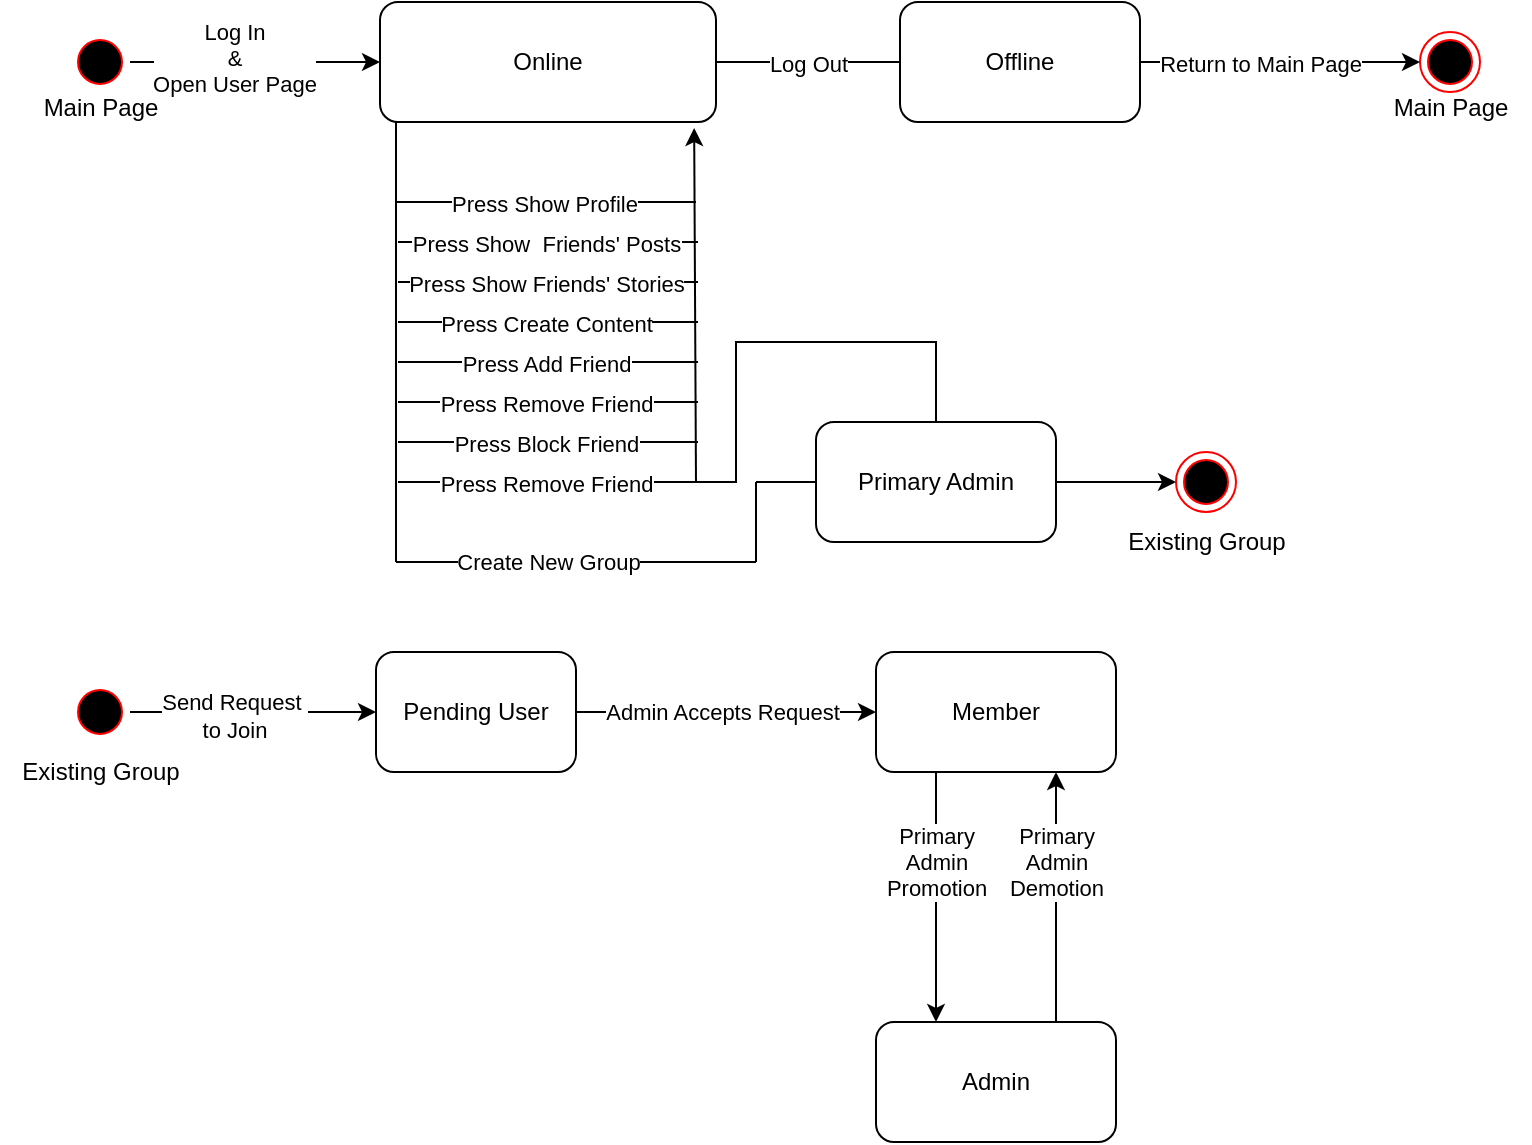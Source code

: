 <mxfile version="25.0.3">
  <diagram name="Page-1" id="G2bVK49X2XWENdSSJcSW">
    <mxGraphModel dx="880" dy="434" grid="1" gridSize="10" guides="1" tooltips="1" connect="1" arrows="1" fold="1" page="1" pageScale="1" pageWidth="827" pageHeight="1169" math="0" shadow="0">
      <root>
        <mxCell id="0" />
        <mxCell id="1" parent="0" />
        <mxCell id="Nie33L1LGUIJ3v2TZJb5-2" value="" style="ellipse;html=1;shape=endState;fillColor=#000000;strokeColor=#ff0000;" parent="1" vertex="1">
          <mxGeometry x="762" y="135" width="30" height="30" as="geometry" />
        </mxCell>
        <mxCell id="Nie33L1LGUIJ3v2TZJb5-4" value="Online" style="rounded=1;whiteSpace=wrap;html=1;" parent="1" vertex="1">
          <mxGeometry x="242" y="120" width="168" height="60" as="geometry" />
        </mxCell>
        <mxCell id="Nie33L1LGUIJ3v2TZJb5-5" value="" style="ellipse;html=1;shape=startState;fillColor=#000000;strokeColor=#ff0000;" parent="1" vertex="1">
          <mxGeometry x="87" y="135" width="30" height="30" as="geometry" />
        </mxCell>
        <mxCell id="Nie33L1LGUIJ3v2TZJb5-7" value="" style="endArrow=classic;html=1;rounded=0;exitX=1;exitY=0.5;exitDx=0;exitDy=0;entryX=0;entryY=0.5;entryDx=0;entryDy=0;" parent="1" source="Nie33L1LGUIJ3v2TZJb5-5" target="Nie33L1LGUIJ3v2TZJb5-4" edge="1">
          <mxGeometry width="50" height="50" relative="1" as="geometry">
            <mxPoint x="82" y="310" as="sourcePoint" />
            <mxPoint x="132" y="260" as="targetPoint" />
          </mxGeometry>
        </mxCell>
        <mxCell id="Nie33L1LGUIJ3v2TZJb5-10" value="Log In&lt;div&gt;&amp;amp;&lt;/div&gt;&lt;div&gt;Open User Page&lt;/div&gt;" style="edgeLabel;html=1;align=center;verticalAlign=middle;resizable=0;points=[];" parent="Nie33L1LGUIJ3v2TZJb5-7" vertex="1" connectable="0">
          <mxGeometry x="-0.18" y="2" relative="1" as="geometry">
            <mxPoint as="offset" />
          </mxGeometry>
        </mxCell>
        <mxCell id="Nie33L1LGUIJ3v2TZJb5-8" value="" style="endArrow=none;html=1;rounded=0;exitX=1;exitY=0.5;exitDx=0;exitDy=0;entryX=0;entryY=0.5;entryDx=0;entryDy=0;endFill=0;" parent="1" source="Nie33L1LGUIJ3v2TZJb5-4" target="Nie33L1LGUIJ3v2TZJb5-9" edge="1">
          <mxGeometry width="50" height="50" relative="1" as="geometry">
            <mxPoint x="392" y="149.5" as="sourcePoint" />
            <mxPoint x="502" y="150" as="targetPoint" />
          </mxGeometry>
        </mxCell>
        <mxCell id="Nie33L1LGUIJ3v2TZJb5-11" value="Log Out" style="edgeLabel;html=1;align=center;verticalAlign=middle;resizable=0;points=[];" parent="Nie33L1LGUIJ3v2TZJb5-8" vertex="1" connectable="0">
          <mxGeometry y="-1" relative="1" as="geometry">
            <mxPoint as="offset" />
          </mxGeometry>
        </mxCell>
        <mxCell id="Nie33L1LGUIJ3v2TZJb5-9" value="Offline" style="rounded=1;whiteSpace=wrap;html=1;" parent="1" vertex="1">
          <mxGeometry x="502" y="120" width="120" height="60" as="geometry" />
        </mxCell>
        <mxCell id="Nie33L1LGUIJ3v2TZJb5-14" value="" style="endArrow=classic;html=1;rounded=0;exitX=1;exitY=0.5;exitDx=0;exitDy=0;entryX=0;entryY=0.5;entryDx=0;entryDy=0;" parent="1" source="Nie33L1LGUIJ3v2TZJb5-9" target="Nie33L1LGUIJ3v2TZJb5-2" edge="1">
          <mxGeometry width="50" height="50" relative="1" as="geometry">
            <mxPoint x="642" y="290" as="sourcePoint" />
            <mxPoint x="692" y="240" as="targetPoint" />
          </mxGeometry>
        </mxCell>
        <mxCell id="Nie33L1LGUIJ3v2TZJb5-17" value="Return to Main Page" style="edgeLabel;html=1;align=center;verticalAlign=middle;resizable=0;points=[];" parent="Nie33L1LGUIJ3v2TZJb5-14" vertex="1" connectable="0">
          <mxGeometry x="-0.14" y="-1" relative="1" as="geometry">
            <mxPoint as="offset" />
          </mxGeometry>
        </mxCell>
        <mxCell id="Nie33L1LGUIJ3v2TZJb5-15" value="Main Page" style="text;html=1;align=center;verticalAlign=middle;resizable=0;points=[];autosize=1;strokeColor=none;fillColor=none;" parent="1" vertex="1">
          <mxGeometry x="62" y="158" width="80" height="30" as="geometry" />
        </mxCell>
        <mxCell id="Nie33L1LGUIJ3v2TZJb5-16" value="Main Page" style="text;html=1;align=center;verticalAlign=middle;resizable=0;points=[];autosize=1;strokeColor=none;fillColor=none;" parent="1" vertex="1">
          <mxGeometry x="737" y="158" width="80" height="30" as="geometry" />
        </mxCell>
        <mxCell id="Nie33L1LGUIJ3v2TZJb5-18" value="" style="endArrow=none;html=1;rounded=0;exitX=0.5;exitY=1;exitDx=0;exitDy=0;endFill=0;" parent="1" edge="1">
          <mxGeometry width="50" height="50" relative="1" as="geometry">
            <mxPoint x="250" y="180" as="sourcePoint" />
            <mxPoint x="250" y="400" as="targetPoint" />
          </mxGeometry>
        </mxCell>
        <mxCell id="Nie33L1LGUIJ3v2TZJb5-36" value="" style="endArrow=classic;html=1;rounded=0;entryX=0.935;entryY=1.05;entryDx=0;entryDy=0;entryPerimeter=0;" parent="1" target="Nie33L1LGUIJ3v2TZJb5-4" edge="1">
          <mxGeometry width="50" height="50" relative="1" as="geometry">
            <mxPoint x="400" y="360" as="sourcePoint" />
            <mxPoint x="440" y="360" as="targetPoint" />
          </mxGeometry>
        </mxCell>
        <mxCell id="Nie33L1LGUIJ3v2TZJb5-56" value="" style="endArrow=none;html=1;rounded=0;" parent="1" edge="1">
          <mxGeometry width="50" height="50" relative="1" as="geometry">
            <mxPoint x="250" y="220" as="sourcePoint" />
            <mxPoint x="400" y="220" as="targetPoint" />
          </mxGeometry>
        </mxCell>
        <mxCell id="Nie33L1LGUIJ3v2TZJb5-59" value="Press Show Profile" style="edgeLabel;html=1;align=center;verticalAlign=middle;resizable=0;points=[];" parent="Nie33L1LGUIJ3v2TZJb5-56" vertex="1" connectable="0">
          <mxGeometry x="-0.013" y="-1" relative="1" as="geometry">
            <mxPoint as="offset" />
          </mxGeometry>
        </mxCell>
        <mxCell id="Nie33L1LGUIJ3v2TZJb5-60" value="" style="endArrow=none;html=1;rounded=0;" parent="1" edge="1">
          <mxGeometry width="50" height="50" relative="1" as="geometry">
            <mxPoint x="251" y="240" as="sourcePoint" />
            <mxPoint x="401" y="240" as="targetPoint" />
          </mxGeometry>
        </mxCell>
        <mxCell id="Nie33L1LGUIJ3v2TZJb5-61" value="Press Show&amp;nbsp; Friends&#39; Posts" style="edgeLabel;html=1;align=center;verticalAlign=middle;resizable=0;points=[];" parent="Nie33L1LGUIJ3v2TZJb5-60" vertex="1" connectable="0">
          <mxGeometry x="-0.013" y="-1" relative="1" as="geometry">
            <mxPoint as="offset" />
          </mxGeometry>
        </mxCell>
        <mxCell id="Nie33L1LGUIJ3v2TZJb5-62" value="" style="endArrow=none;html=1;rounded=0;" parent="1" edge="1">
          <mxGeometry width="50" height="50" relative="1" as="geometry">
            <mxPoint x="251" y="280" as="sourcePoint" />
            <mxPoint x="401" y="280" as="targetPoint" />
          </mxGeometry>
        </mxCell>
        <mxCell id="Nie33L1LGUIJ3v2TZJb5-63" value="Press Create Content" style="edgeLabel;html=1;align=center;verticalAlign=middle;resizable=0;points=[];" parent="Nie33L1LGUIJ3v2TZJb5-62" vertex="1" connectable="0">
          <mxGeometry x="-0.013" y="-1" relative="1" as="geometry">
            <mxPoint as="offset" />
          </mxGeometry>
        </mxCell>
        <mxCell id="Nie33L1LGUIJ3v2TZJb5-68" value="" style="endArrow=none;html=1;rounded=0;" parent="1" edge="1">
          <mxGeometry width="50" height="50" relative="1" as="geometry">
            <mxPoint x="251" y="260" as="sourcePoint" />
            <mxPoint x="401" y="260" as="targetPoint" />
          </mxGeometry>
        </mxCell>
        <mxCell id="Nie33L1LGUIJ3v2TZJb5-69" value="Press Show Friends&#39; Stories" style="edgeLabel;html=1;align=center;verticalAlign=middle;resizable=0;points=[];" parent="Nie33L1LGUIJ3v2TZJb5-68" vertex="1" connectable="0">
          <mxGeometry x="-0.013" y="-1" relative="1" as="geometry">
            <mxPoint as="offset" />
          </mxGeometry>
        </mxCell>
        <mxCell id="Nie33L1LGUIJ3v2TZJb5-71" value="" style="endArrow=none;html=1;rounded=0;" parent="1" edge="1">
          <mxGeometry width="50" height="50" relative="1" as="geometry">
            <mxPoint x="251" y="300" as="sourcePoint" />
            <mxPoint x="401" y="300" as="targetPoint" />
          </mxGeometry>
        </mxCell>
        <mxCell id="Nie33L1LGUIJ3v2TZJb5-72" value="Press Add Friend" style="edgeLabel;html=1;align=center;verticalAlign=middle;resizable=0;points=[];" parent="Nie33L1LGUIJ3v2TZJb5-71" vertex="1" connectable="0">
          <mxGeometry x="-0.013" y="-1" relative="1" as="geometry">
            <mxPoint as="offset" />
          </mxGeometry>
        </mxCell>
        <mxCell id="Nie33L1LGUIJ3v2TZJb5-79" value="" style="endArrow=none;html=1;rounded=0;" parent="1" edge="1">
          <mxGeometry width="50" height="50" relative="1" as="geometry">
            <mxPoint x="251" y="320" as="sourcePoint" />
            <mxPoint x="401" y="320" as="targetPoint" />
          </mxGeometry>
        </mxCell>
        <mxCell id="Nie33L1LGUIJ3v2TZJb5-80" value="Press Remove Friend" style="edgeLabel;html=1;align=center;verticalAlign=middle;resizable=0;points=[];" parent="Nie33L1LGUIJ3v2TZJb5-79" vertex="1" connectable="0">
          <mxGeometry x="-0.013" y="-1" relative="1" as="geometry">
            <mxPoint as="offset" />
          </mxGeometry>
        </mxCell>
        <mxCell id="Nie33L1LGUIJ3v2TZJb5-83" value="" style="endArrow=none;html=1;rounded=0;" parent="1" edge="1">
          <mxGeometry width="50" height="50" relative="1" as="geometry">
            <mxPoint x="251" y="340" as="sourcePoint" />
            <mxPoint x="401" y="340" as="targetPoint" />
          </mxGeometry>
        </mxCell>
        <mxCell id="Nie33L1LGUIJ3v2TZJb5-84" value="Press Block Friend" style="edgeLabel;html=1;align=center;verticalAlign=middle;resizable=0;points=[];" parent="Nie33L1LGUIJ3v2TZJb5-83" vertex="1" connectable="0">
          <mxGeometry x="-0.013" y="-1" relative="1" as="geometry">
            <mxPoint as="offset" />
          </mxGeometry>
        </mxCell>
        <mxCell id="Nie33L1LGUIJ3v2TZJb5-85" value="" style="endArrow=none;html=1;rounded=0;" parent="1" edge="1">
          <mxGeometry width="50" height="50" relative="1" as="geometry">
            <mxPoint x="251" y="360" as="sourcePoint" />
            <mxPoint x="401" y="360" as="targetPoint" />
          </mxGeometry>
        </mxCell>
        <mxCell id="Nie33L1LGUIJ3v2TZJb5-86" value="Press Remove Friend" style="edgeLabel;html=1;align=center;verticalAlign=middle;resizable=0;points=[];" parent="Nie33L1LGUIJ3v2TZJb5-85" vertex="1" connectable="0">
          <mxGeometry x="-0.013" y="-1" relative="1" as="geometry">
            <mxPoint as="offset" />
          </mxGeometry>
        </mxCell>
        <mxCell id="OZT8Zwuk7Rhq_WpHH6JH-2" value="" style="ellipse;html=1;shape=startState;fillColor=#000000;strokeColor=#ff0000;" vertex="1" parent="1">
          <mxGeometry x="87" y="460" width="30" height="30" as="geometry" />
        </mxCell>
        <mxCell id="OZT8Zwuk7Rhq_WpHH6JH-3" value="" style="endArrow=classic;html=1;rounded=0;exitX=1;exitY=0.5;exitDx=0;exitDy=0;entryX=0;entryY=0.5;entryDx=0;entryDy=0;" edge="1" parent="1" source="OZT8Zwuk7Rhq_WpHH6JH-2" target="OZT8Zwuk7Rhq_WpHH6JH-4">
          <mxGeometry width="50" height="50" relative="1" as="geometry">
            <mxPoint x="150" y="530" as="sourcePoint" />
            <mxPoint x="200" y="475" as="targetPoint" />
          </mxGeometry>
        </mxCell>
        <mxCell id="OZT8Zwuk7Rhq_WpHH6JH-8" value="Send Request&amp;nbsp;&lt;div&gt;to Join&lt;/div&gt;" style="edgeLabel;html=1;align=center;verticalAlign=middle;resizable=0;points=[];" vertex="1" connectable="0" parent="OZT8Zwuk7Rhq_WpHH6JH-3">
          <mxGeometry x="-0.157" y="-2" relative="1" as="geometry">
            <mxPoint as="offset" />
          </mxGeometry>
        </mxCell>
        <mxCell id="OZT8Zwuk7Rhq_WpHH6JH-4" value="Pending User" style="rounded=1;whiteSpace=wrap;html=1;" vertex="1" parent="1">
          <mxGeometry x="240" y="445" width="100" height="60" as="geometry" />
        </mxCell>
        <mxCell id="OZT8Zwuk7Rhq_WpHH6JH-5" value="" style="endArrow=classic;html=1;rounded=0;exitX=1;exitY=0.5;exitDx=0;exitDy=0;entryX=0;entryY=0.5;entryDx=0;entryDy=0;" edge="1" parent="1" source="OZT8Zwuk7Rhq_WpHH6JH-4" target="OZT8Zwuk7Rhq_WpHH6JH-7">
          <mxGeometry width="50" height="50" relative="1" as="geometry">
            <mxPoint x="410" y="520" as="sourcePoint" />
            <mxPoint x="490" y="475" as="targetPoint" />
          </mxGeometry>
        </mxCell>
        <mxCell id="OZT8Zwuk7Rhq_WpHH6JH-6" value="Admin Accepts Request" style="edgeLabel;html=1;align=center;verticalAlign=middle;resizable=0;points=[];" vertex="1" connectable="0" parent="OZT8Zwuk7Rhq_WpHH6JH-5">
          <mxGeometry x="-0.271" relative="1" as="geometry">
            <mxPoint x="18" as="offset" />
          </mxGeometry>
        </mxCell>
        <mxCell id="OZT8Zwuk7Rhq_WpHH6JH-7" value="Member" style="rounded=1;whiteSpace=wrap;html=1;" vertex="1" parent="1">
          <mxGeometry x="490" y="445" width="120" height="60" as="geometry" />
        </mxCell>
        <mxCell id="OZT8Zwuk7Rhq_WpHH6JH-10" value="Admin" style="rounded=1;whiteSpace=wrap;html=1;" vertex="1" parent="1">
          <mxGeometry x="490" y="630" width="120" height="60" as="geometry" />
        </mxCell>
        <mxCell id="OZT8Zwuk7Rhq_WpHH6JH-11" value="" style="endArrow=classic;html=1;rounded=0;exitX=0.25;exitY=1;exitDx=0;exitDy=0;entryX=0.25;entryY=0;entryDx=0;entryDy=0;" edge="1" parent="1" source="OZT8Zwuk7Rhq_WpHH6JH-7" target="OZT8Zwuk7Rhq_WpHH6JH-10">
          <mxGeometry width="50" height="50" relative="1" as="geometry">
            <mxPoint x="400" y="600" as="sourcePoint" />
            <mxPoint x="450" y="550" as="targetPoint" />
          </mxGeometry>
        </mxCell>
        <mxCell id="OZT8Zwuk7Rhq_WpHH6JH-12" value="Primary&lt;div&gt;Admin&lt;/div&gt;&lt;div&gt;Promotion&lt;/div&gt;" style="edgeLabel;html=1;align=center;verticalAlign=middle;resizable=0;points=[];" vertex="1" connectable="0" parent="OZT8Zwuk7Rhq_WpHH6JH-11">
          <mxGeometry x="-0.552" relative="1" as="geometry">
            <mxPoint y="17" as="offset" />
          </mxGeometry>
        </mxCell>
        <mxCell id="OZT8Zwuk7Rhq_WpHH6JH-13" value="" style="endArrow=classic;html=1;rounded=0;entryX=0.75;entryY=1;entryDx=0;entryDy=0;exitX=0.75;exitY=0;exitDx=0;exitDy=0;" edge="1" parent="1" source="OZT8Zwuk7Rhq_WpHH6JH-10" target="OZT8Zwuk7Rhq_WpHH6JH-7">
          <mxGeometry width="50" height="50" relative="1" as="geometry">
            <mxPoint x="650" y="790" as="sourcePoint" />
            <mxPoint x="700" y="740" as="targetPoint" />
          </mxGeometry>
        </mxCell>
        <mxCell id="OZT8Zwuk7Rhq_WpHH6JH-16" value="Primary&lt;div&gt;Admin&lt;/div&gt;&lt;div&gt;Demotion&lt;/div&gt;" style="edgeLabel;html=1;align=center;verticalAlign=middle;resizable=0;points=[];" vertex="1" connectable="0" parent="OZT8Zwuk7Rhq_WpHH6JH-13">
          <mxGeometry x="0.2" relative="1" as="geometry">
            <mxPoint y="-5" as="offset" />
          </mxGeometry>
        </mxCell>
        <mxCell id="OZT8Zwuk7Rhq_WpHH6JH-15" value="Existing Group" style="text;html=1;align=center;verticalAlign=middle;resizable=0;points=[];autosize=1;strokeColor=none;fillColor=none;" vertex="1" parent="1">
          <mxGeometry x="52" y="490" width="100" height="30" as="geometry" />
        </mxCell>
        <mxCell id="OZT8Zwuk7Rhq_WpHH6JH-17" value="" style="endArrow=none;html=1;rounded=0;" edge="1" parent="1">
          <mxGeometry width="50" height="50" relative="1" as="geometry">
            <mxPoint x="250" y="400" as="sourcePoint" />
            <mxPoint x="430" y="400" as="targetPoint" />
          </mxGeometry>
        </mxCell>
        <mxCell id="OZT8Zwuk7Rhq_WpHH6JH-19" value="Create New Group" style="edgeLabel;html=1;align=center;verticalAlign=middle;resizable=0;points=[];" vertex="1" connectable="0" parent="OZT8Zwuk7Rhq_WpHH6JH-17">
          <mxGeometry x="-0.311" y="-2" relative="1" as="geometry">
            <mxPoint x="14" y="-2" as="offset" />
          </mxGeometry>
        </mxCell>
        <mxCell id="OZT8Zwuk7Rhq_WpHH6JH-18" value="" style="endArrow=none;html=1;rounded=0;" edge="1" parent="1">
          <mxGeometry width="50" height="50" relative="1" as="geometry">
            <mxPoint x="430" y="360" as="sourcePoint" />
            <mxPoint x="430" y="400" as="targetPoint" />
          </mxGeometry>
        </mxCell>
        <mxCell id="OZT8Zwuk7Rhq_WpHH6JH-20" value="" style="endArrow=none;html=1;rounded=0;entryX=0;entryY=0.5;entryDx=0;entryDy=0;" edge="1" parent="1" target="OZT8Zwuk7Rhq_WpHH6JH-21">
          <mxGeometry width="50" height="50" relative="1" as="geometry">
            <mxPoint x="430" y="360" as="sourcePoint" />
            <mxPoint x="480" y="360" as="targetPoint" />
          </mxGeometry>
        </mxCell>
        <mxCell id="OZT8Zwuk7Rhq_WpHH6JH-21" value="Primary Admin" style="rounded=1;whiteSpace=wrap;html=1;" vertex="1" parent="1">
          <mxGeometry x="460" y="330" width="120" height="60" as="geometry" />
        </mxCell>
        <mxCell id="OZT8Zwuk7Rhq_WpHH6JH-22" value="" style="endArrow=none;html=1;rounded=0;exitX=0.5;exitY=0;exitDx=0;exitDy=0;" edge="1" parent="1" source="OZT8Zwuk7Rhq_WpHH6JH-21">
          <mxGeometry width="50" height="50" relative="1" as="geometry">
            <mxPoint x="480" y="320" as="sourcePoint" />
            <mxPoint x="400" y="360" as="targetPoint" />
            <Array as="points">
              <mxPoint x="520" y="290" />
              <mxPoint x="420" y="290" />
              <mxPoint x="420" y="360" />
            </Array>
          </mxGeometry>
        </mxCell>
        <mxCell id="OZT8Zwuk7Rhq_WpHH6JH-23" value="" style="endArrow=classic;html=1;rounded=0;exitX=1;exitY=0.5;exitDx=0;exitDy=0;entryX=0;entryY=0.5;entryDx=0;entryDy=0;" edge="1" parent="1" source="OZT8Zwuk7Rhq_WpHH6JH-21" target="OZT8Zwuk7Rhq_WpHH6JH-24">
          <mxGeometry width="50" height="50" relative="1" as="geometry">
            <mxPoint x="630" y="400" as="sourcePoint" />
            <mxPoint x="640" y="360" as="targetPoint" />
          </mxGeometry>
        </mxCell>
        <mxCell id="OZT8Zwuk7Rhq_WpHH6JH-24" value="" style="ellipse;html=1;shape=endState;fillColor=#000000;strokeColor=#ff0000;" vertex="1" parent="1">
          <mxGeometry x="640" y="345" width="30" height="30" as="geometry" />
        </mxCell>
        <mxCell id="OZT8Zwuk7Rhq_WpHH6JH-25" value="Existing Group" style="text;html=1;align=center;verticalAlign=middle;resizable=0;points=[];autosize=1;strokeColor=none;fillColor=none;" vertex="1" parent="1">
          <mxGeometry x="605" y="375" width="100" height="30" as="geometry" />
        </mxCell>
      </root>
    </mxGraphModel>
  </diagram>
</mxfile>
